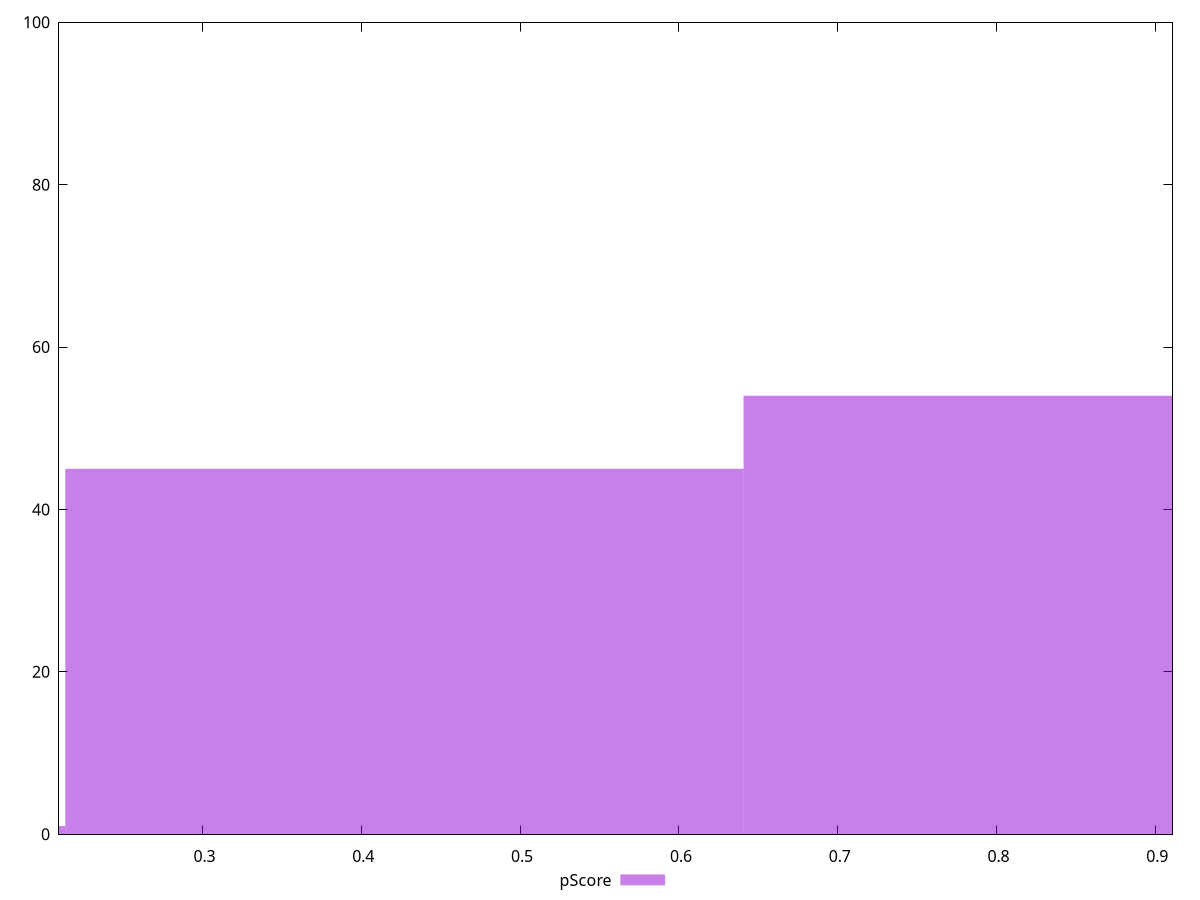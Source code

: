 reset

$pScore <<EOF
0.854292646242319 54
0.4271463231211595 45
0 1
EOF

set key outside below
set boxwidth 0.4271463231211595
set xrange [0.20961455150906783:0.9108535956283588]
set yrange [0:100]
set trange [0:100]
set style fill transparent solid 0.5 noborder
set terminal svg size 640, 490 enhanced background rgb 'white'
set output "report_00013_2021-02-09T12-04-24.940Z/bootup-time/samples/pages/pScore/histogram.svg"

plot $pScore title "pScore" with boxes

reset
